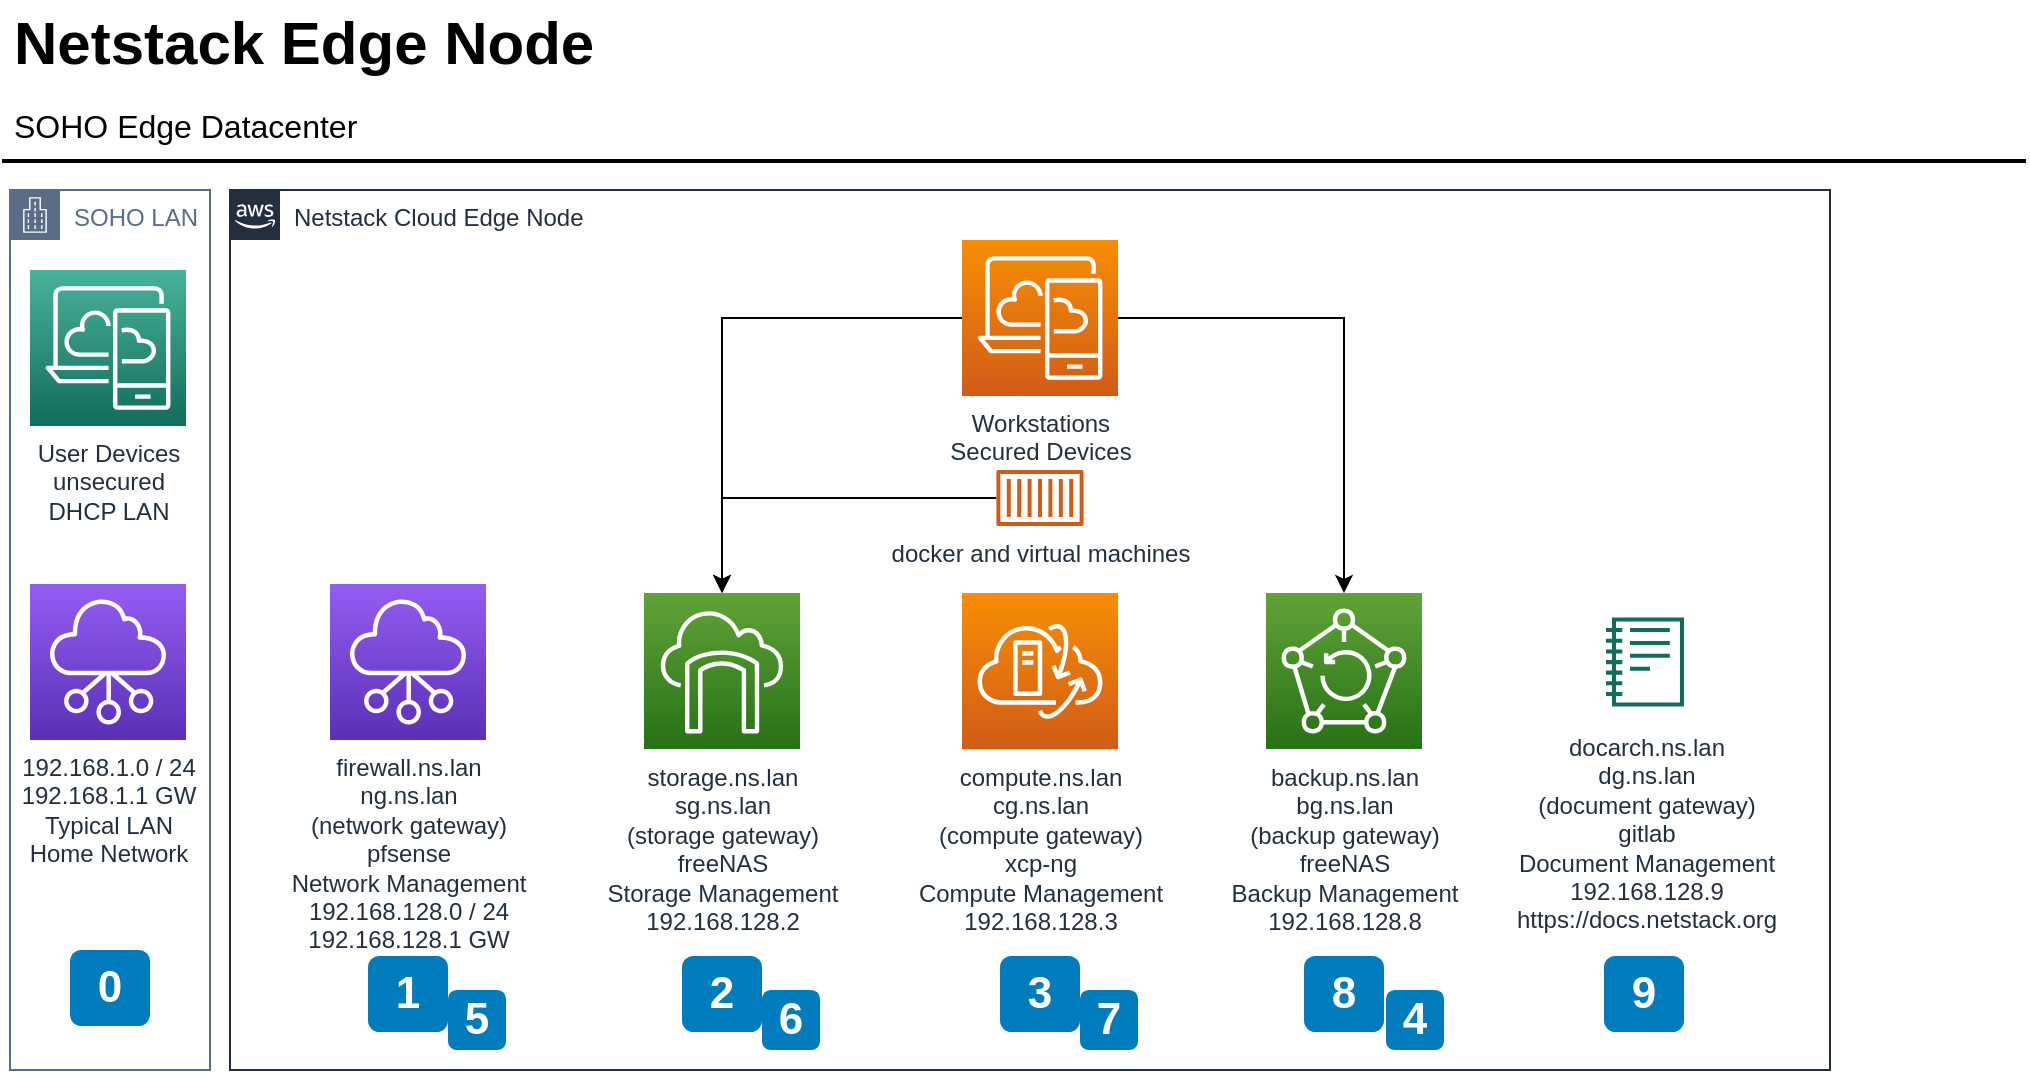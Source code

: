 <mxfile version="13.9.6" type="github">
  <diagram id="Ht1M8jgEwFfnCIfOTk4-" name="Page-1">
    <mxGraphModel dx="1426" dy="826" grid="1" gridSize="10" guides="1" tooltips="1" connect="1" arrows="1" fold="1" page="1" pageScale="1" pageWidth="827" pageHeight="1169" math="0" shadow="0">
      <root>
        <mxCell id="0" />
        <mxCell id="1" parent="0" />
        <mxCell id="UEzPUAAOIrF-is8g5C7q-2" value="Netstack Cloud Edge Node" style="points=[[0,0],[0.25,0],[0.5,0],[0.75,0],[1,0],[1,0.25],[1,0.5],[1,0.75],[1,1],[0.75,1],[0.5,1],[0.25,1],[0,1],[0,0.75],[0,0.5],[0,0.25]];outlineConnect=0;gradientColor=none;html=1;whiteSpace=wrap;fontSize=12;fontStyle=0;shape=mxgraph.aws4.group;grIcon=mxgraph.aws4.group_aws_cloud_alt;strokeColor=#232F3E;fillColor=none;verticalAlign=top;align=left;spacingLeft=30;fontColor=#232F3E;dashed=0;" parent="1" vertex="1">
          <mxGeometry x="122" y="160" width="800" height="440" as="geometry" />
        </mxCell>
        <mxCell id="UEzPUAAOIrF-is8g5C7q-1" value="SOHO LAN" style="points=[[0,0],[0.25,0],[0.5,0],[0.75,0],[1,0],[1,0.25],[1,0.5],[1,0.75],[1,1],[0.75,1],[0.5,1],[0.25,1],[0,1],[0,0.75],[0,0.5],[0,0.25]];outlineConnect=0;gradientColor=none;html=1;whiteSpace=wrap;fontSize=12;fontStyle=0;shape=mxgraph.aws4.group;grIcon=mxgraph.aws4.group_corporate_data_center;strokeColor=#5A6C86;fillColor=none;verticalAlign=top;align=left;spacingLeft=30;fontColor=#5A6C86;dashed=0;" parent="1" vertex="1">
          <mxGeometry x="12" y="160" width="100" height="440" as="geometry" />
        </mxCell>
        <mxCell id="-QjtrjUzRDEMRZ5MF8oH-9" value="1" style="rounded=1;whiteSpace=wrap;html=1;fillColor=#007CBD;strokeColor=none;fontColor=#FFFFFF;fontStyle=1;fontSize=22;" parent="1" vertex="1">
          <mxGeometry x="191" y="543" width="40" height="38" as="geometry" />
        </mxCell>
        <mxCell id="-QjtrjUzRDEMRZ5MF8oH-47" value="Netstack Edge Node" style="text;html=1;resizable=0;points=[];autosize=1;align=left;verticalAlign=top;spacingTop=-4;fontSize=30;fontStyle=1" parent="1" vertex="1">
          <mxGeometry x="12" y="65.5" width="310" height="40" as="geometry" />
        </mxCell>
        <mxCell id="-QjtrjUzRDEMRZ5MF8oH-48" value="SOHO Edge Datacenter" style="text;html=1;resizable=0;points=[];autosize=1;align=left;verticalAlign=top;spacingTop=-4;fontSize=16" parent="1" vertex="1">
          <mxGeometry x="12" y="115.5" width="190" height="20" as="geometry" />
        </mxCell>
        <mxCell id="SCVMTBWpLvtzJIhz15lM-1" value="" style="line;strokeWidth=2;html=1;fontSize=14;" parent="1" vertex="1">
          <mxGeometry x="8" y="140.5" width="1012" height="10" as="geometry" />
        </mxCell>
        <mxCell id="UEzPUAAOIrF-is8g5C7q-10" value="2" style="rounded=1;whiteSpace=wrap;html=1;fillColor=#007CBD;strokeColor=none;fontColor=#FFFFFF;fontStyle=1;fontSize=22;" parent="1" vertex="1">
          <mxGeometry x="348" y="543" width="40" height="38" as="geometry" />
        </mxCell>
        <mxCell id="UEzPUAAOIrF-is8g5C7q-14" value="docarch.ns.lan&lt;br&gt;dg.ns.lan&lt;br&gt;(document gateway)&lt;br&gt;gitlab&lt;br&gt;Document Management&lt;br&gt;192.168.128.9&lt;br&gt;https://docs.netstack.org" style="outlineConnect=0;fontColor=#232F3E;gradientColor=none;fillColor=#116D5B;strokeColor=none;dashed=0;verticalLabelPosition=bottom;verticalAlign=top;align=center;html=1;fontSize=12;fontStyle=0;aspect=fixed;pointerEvents=1;shape=mxgraph.aws4.sagemaker_notebook;labelBackgroundColor=#ffffff;spacingTop=6;" parent="1" vertex="1">
          <mxGeometry x="810" y="373.5" width="39" height="45" as="geometry" />
        </mxCell>
        <mxCell id="UEzPUAAOIrF-is8g5C7q-19" value="3" style="rounded=1;whiteSpace=wrap;html=1;fillColor=#007CBD;strokeColor=none;fontColor=#FFFFFF;fontStyle=1;fontSize=22;" parent="1" vertex="1">
          <mxGeometry x="507" y="543" width="40" height="38" as="geometry" />
        </mxCell>
        <mxCell id="UEzPUAAOIrF-is8g5C7q-20" value="8" style="rounded=1;whiteSpace=wrap;html=1;fillColor=#007CBD;strokeColor=none;fontColor=#FFFFFF;fontStyle=1;fontSize=22;" parent="1" vertex="1">
          <mxGeometry x="659" y="543" width="40" height="38" as="geometry" />
        </mxCell>
        <mxCell id="UEzPUAAOIrF-is8g5C7q-21" value="9" style="rounded=1;whiteSpace=wrap;html=1;fillColor=#007CBD;strokeColor=none;fontColor=#FFFFFF;fontStyle=1;fontSize=22;" parent="1" vertex="1">
          <mxGeometry x="809" y="543" width="40" height="38" as="geometry" />
        </mxCell>
        <mxCell id="O2fgl-mz7W6j6xLW70Us-1" value="backup.ns.lan&lt;br&gt;bg.ns.lan&lt;br&gt;(backup gateway)&lt;br&gt;freeNAS&lt;br&gt;Backup Management&lt;br&gt;192.168.128.8" style="outlineConnect=0;fontColor=#232F3E;gradientColor=#60A337;gradientDirection=north;fillColor=#277116;strokeColor=#ffffff;dashed=0;verticalLabelPosition=bottom;verticalAlign=top;align=center;html=1;fontSize=12;fontStyle=0;aspect=fixed;shape=mxgraph.aws4.resourceIcon;resIcon=mxgraph.aws4.backup;" parent="1" vertex="1">
          <mxGeometry x="640" y="361.5" width="78" height="78" as="geometry" />
        </mxCell>
        <mxCell id="O2fgl-mz7W6j6xLW70Us-2" value="compute.ns.lan&lt;br&gt;cg.ns.lan&lt;br&gt;(compute gateway)&lt;br&gt;xcp-ng&lt;br&gt;Compute Management&lt;br&gt;192.168.128.3" style="outlineConnect=0;fontColor=#232F3E;gradientColor=#F78E04;gradientDirection=north;fillColor=#D05C17;strokeColor=#ffffff;dashed=0;verticalLabelPosition=bottom;verticalAlign=top;align=center;html=1;fontSize=12;fontStyle=0;aspect=fixed;shape=mxgraph.aws4.resourceIcon;resIcon=mxgraph.aws4.vmware_cloud_on_aws;" parent="1" vertex="1">
          <mxGeometry x="488" y="361.5" width="78" height="78" as="geometry" />
        </mxCell>
        <mxCell id="O2fgl-mz7W6j6xLW70Us-3" value="192.168.1.0 / 24&lt;br&gt;192.168.1.1 GW&lt;br&gt;Typical LAN&lt;br&gt;Home Network" style="outlineConnect=0;fontColor=#232F3E;gradientColor=#945DF2;gradientDirection=north;fillColor=#5A30B5;strokeColor=#ffffff;dashed=0;verticalLabelPosition=bottom;verticalAlign=top;align=center;html=1;fontSize=12;fontStyle=0;aspect=fixed;shape=mxgraph.aws4.resourceIcon;resIcon=mxgraph.aws4.networking_and_content_delivery;" parent="1" vertex="1">
          <mxGeometry x="22" y="357" width="78" height="78" as="geometry" />
        </mxCell>
        <mxCell id="O2fgl-mz7W6j6xLW70Us-4" value="storage.ns.lan&lt;br&gt;sg.ns.lan&lt;br&gt;(storage gateway)&lt;br&gt;freeNAS&lt;br&gt;Storage Management&lt;br&gt;192.168.128.2" style="outlineConnect=0;fontColor=#232F3E;gradientColor=#60A337;gradientDirection=north;fillColor=#277116;strokeColor=#ffffff;dashed=0;verticalLabelPosition=bottom;verticalAlign=top;align=center;html=1;fontSize=12;fontStyle=0;aspect=fixed;shape=mxgraph.aws4.resourceIcon;resIcon=mxgraph.aws4.storage_gateway;" parent="1" vertex="1">
          <mxGeometry x="329" y="361.5" width="78" height="78" as="geometry" />
        </mxCell>
        <mxCell id="O2fgl-mz7W6j6xLW70Us-5" value="User Devices&lt;br&gt;unsecured &lt;br&gt;DHCP LAN" style="outlineConnect=0;fontColor=#232F3E;gradientColor=#4AB29A;gradientDirection=north;fillColor=#116D5B;strokeColor=#ffffff;dashed=0;verticalLabelPosition=bottom;verticalAlign=top;align=center;html=1;fontSize=12;fontStyle=0;aspect=fixed;shape=mxgraph.aws4.resourceIcon;resIcon=mxgraph.aws4.desktop_and_app_streaming;" parent="1" vertex="1">
          <mxGeometry x="22" y="200" width="78" height="78" as="geometry" />
        </mxCell>
        <mxCell id="O2fgl-mz7W6j6xLW70Us-8" value="firewall.ns.lan&lt;br&gt;ng.ns.lan&lt;br&gt;(network gateway)&lt;br&gt;pfsense&lt;br&gt;Network Management&lt;br&gt;192.168.128.0 / 24&lt;br&gt;192.168.128.1 GW" style="outlineConnect=0;fontColor=#232F3E;gradientColor=#945DF2;gradientDirection=north;fillColor=#5A30B5;strokeColor=#ffffff;dashed=0;verticalLabelPosition=bottom;verticalAlign=top;align=center;html=1;fontSize=12;fontStyle=0;aspect=fixed;shape=mxgraph.aws4.resourceIcon;resIcon=mxgraph.aws4.networking_and_content_delivery;" parent="1" vertex="1">
          <mxGeometry x="172" y="357" width="78" height="78" as="geometry" />
        </mxCell>
        <mxCell id="O2fgl-mz7W6j6xLW70Us-10" value="0" style="rounded=1;whiteSpace=wrap;html=1;fillColor=#007CBD;strokeColor=none;fontColor=#FFFFFF;fontStyle=1;fontSize=22;" parent="1" vertex="1">
          <mxGeometry x="42" y="540" width="40" height="38" as="geometry" />
        </mxCell>
        <mxCell id="O2fgl-mz7W6j6xLW70Us-18" style="edgeStyle=orthogonalEdgeStyle;rounded=0;orthogonalLoop=1;jettySize=auto;html=1;" parent="1" source="O2fgl-mz7W6j6xLW70Us-14" target="O2fgl-mz7W6j6xLW70Us-4" edge="1">
          <mxGeometry relative="1" as="geometry" />
        </mxCell>
        <mxCell id="O2fgl-mz7W6j6xLW70Us-14" value="docker and virtual machines" style="outlineConnect=0;fontColor=#232F3E;gradientColor=none;fillColor=#D05C17;strokeColor=none;dashed=0;verticalLabelPosition=bottom;verticalAlign=top;align=center;html=1;fontSize=12;fontStyle=0;aspect=fixed;pointerEvents=1;shape=mxgraph.aws4.container_1;labelBackgroundColor=#ffffff;" parent="1" vertex="1">
          <mxGeometry x="505.0" y="300.0" width="44" height="28" as="geometry" />
        </mxCell>
        <mxCell id="O2fgl-mz7W6j6xLW70Us-47" style="edgeStyle=orthogonalEdgeStyle;rounded=0;orthogonalLoop=1;jettySize=auto;html=1;" parent="1" source="O2fgl-mz7W6j6xLW70Us-45" target="O2fgl-mz7W6j6xLW70Us-1" edge="1">
          <mxGeometry relative="1" as="geometry" />
        </mxCell>
        <mxCell id="O2fgl-mz7W6j6xLW70Us-48" style="edgeStyle=orthogonalEdgeStyle;rounded=0;orthogonalLoop=1;jettySize=auto;html=1;" parent="1" source="O2fgl-mz7W6j6xLW70Us-45" target="O2fgl-mz7W6j6xLW70Us-4" edge="1">
          <mxGeometry relative="1" as="geometry" />
        </mxCell>
        <mxCell id="O2fgl-mz7W6j6xLW70Us-45" value="Workstations&lt;br&gt;Secured Devices" style="outlineConnect=0;fontColor=#232F3E;gradientColor=#F78E04;gradientDirection=north;fillColor=#D05C17;strokeColor=#ffffff;dashed=0;verticalLabelPosition=bottom;verticalAlign=top;align=center;html=1;fontSize=12;fontStyle=0;aspect=fixed;shape=mxgraph.aws4.resourceIcon;resIcon=mxgraph.aws4.desktop_and_app_streaming;" parent="1" vertex="1">
          <mxGeometry x="488" y="185" width="78" height="78" as="geometry" />
        </mxCell>
        <mxCell id="74VV2eB6kUEFcYOHQKET-1" value="5" style="rounded=1;whiteSpace=wrap;html=1;fillColor=#007CBD;strokeColor=none;fontColor=#FFFFFF;fontStyle=1;fontSize=22;" vertex="1" parent="1">
          <mxGeometry x="231" y="560" width="29" height="30" as="geometry" />
        </mxCell>
        <mxCell id="74VV2eB6kUEFcYOHQKET-2" value="6" style="rounded=1;whiteSpace=wrap;html=1;fillColor=#007CBD;strokeColor=none;fontColor=#FFFFFF;fontStyle=1;fontSize=22;" vertex="1" parent="1">
          <mxGeometry x="388" y="560" width="29" height="30" as="geometry" />
        </mxCell>
        <mxCell id="74VV2eB6kUEFcYOHQKET-3" value="7" style="rounded=1;whiteSpace=wrap;html=1;fillColor=#007CBD;strokeColor=none;fontColor=#FFFFFF;fontStyle=1;fontSize=22;" vertex="1" parent="1">
          <mxGeometry x="547" y="560" width="29" height="30" as="geometry" />
        </mxCell>
        <mxCell id="74VV2eB6kUEFcYOHQKET-4" value="4" style="rounded=1;whiteSpace=wrap;html=1;fillColor=#007CBD;strokeColor=none;fontColor=#FFFFFF;fontStyle=1;fontSize=22;" vertex="1" parent="1">
          <mxGeometry x="700" y="560" width="29" height="30" as="geometry" />
        </mxCell>
      </root>
    </mxGraphModel>
  </diagram>
</mxfile>
